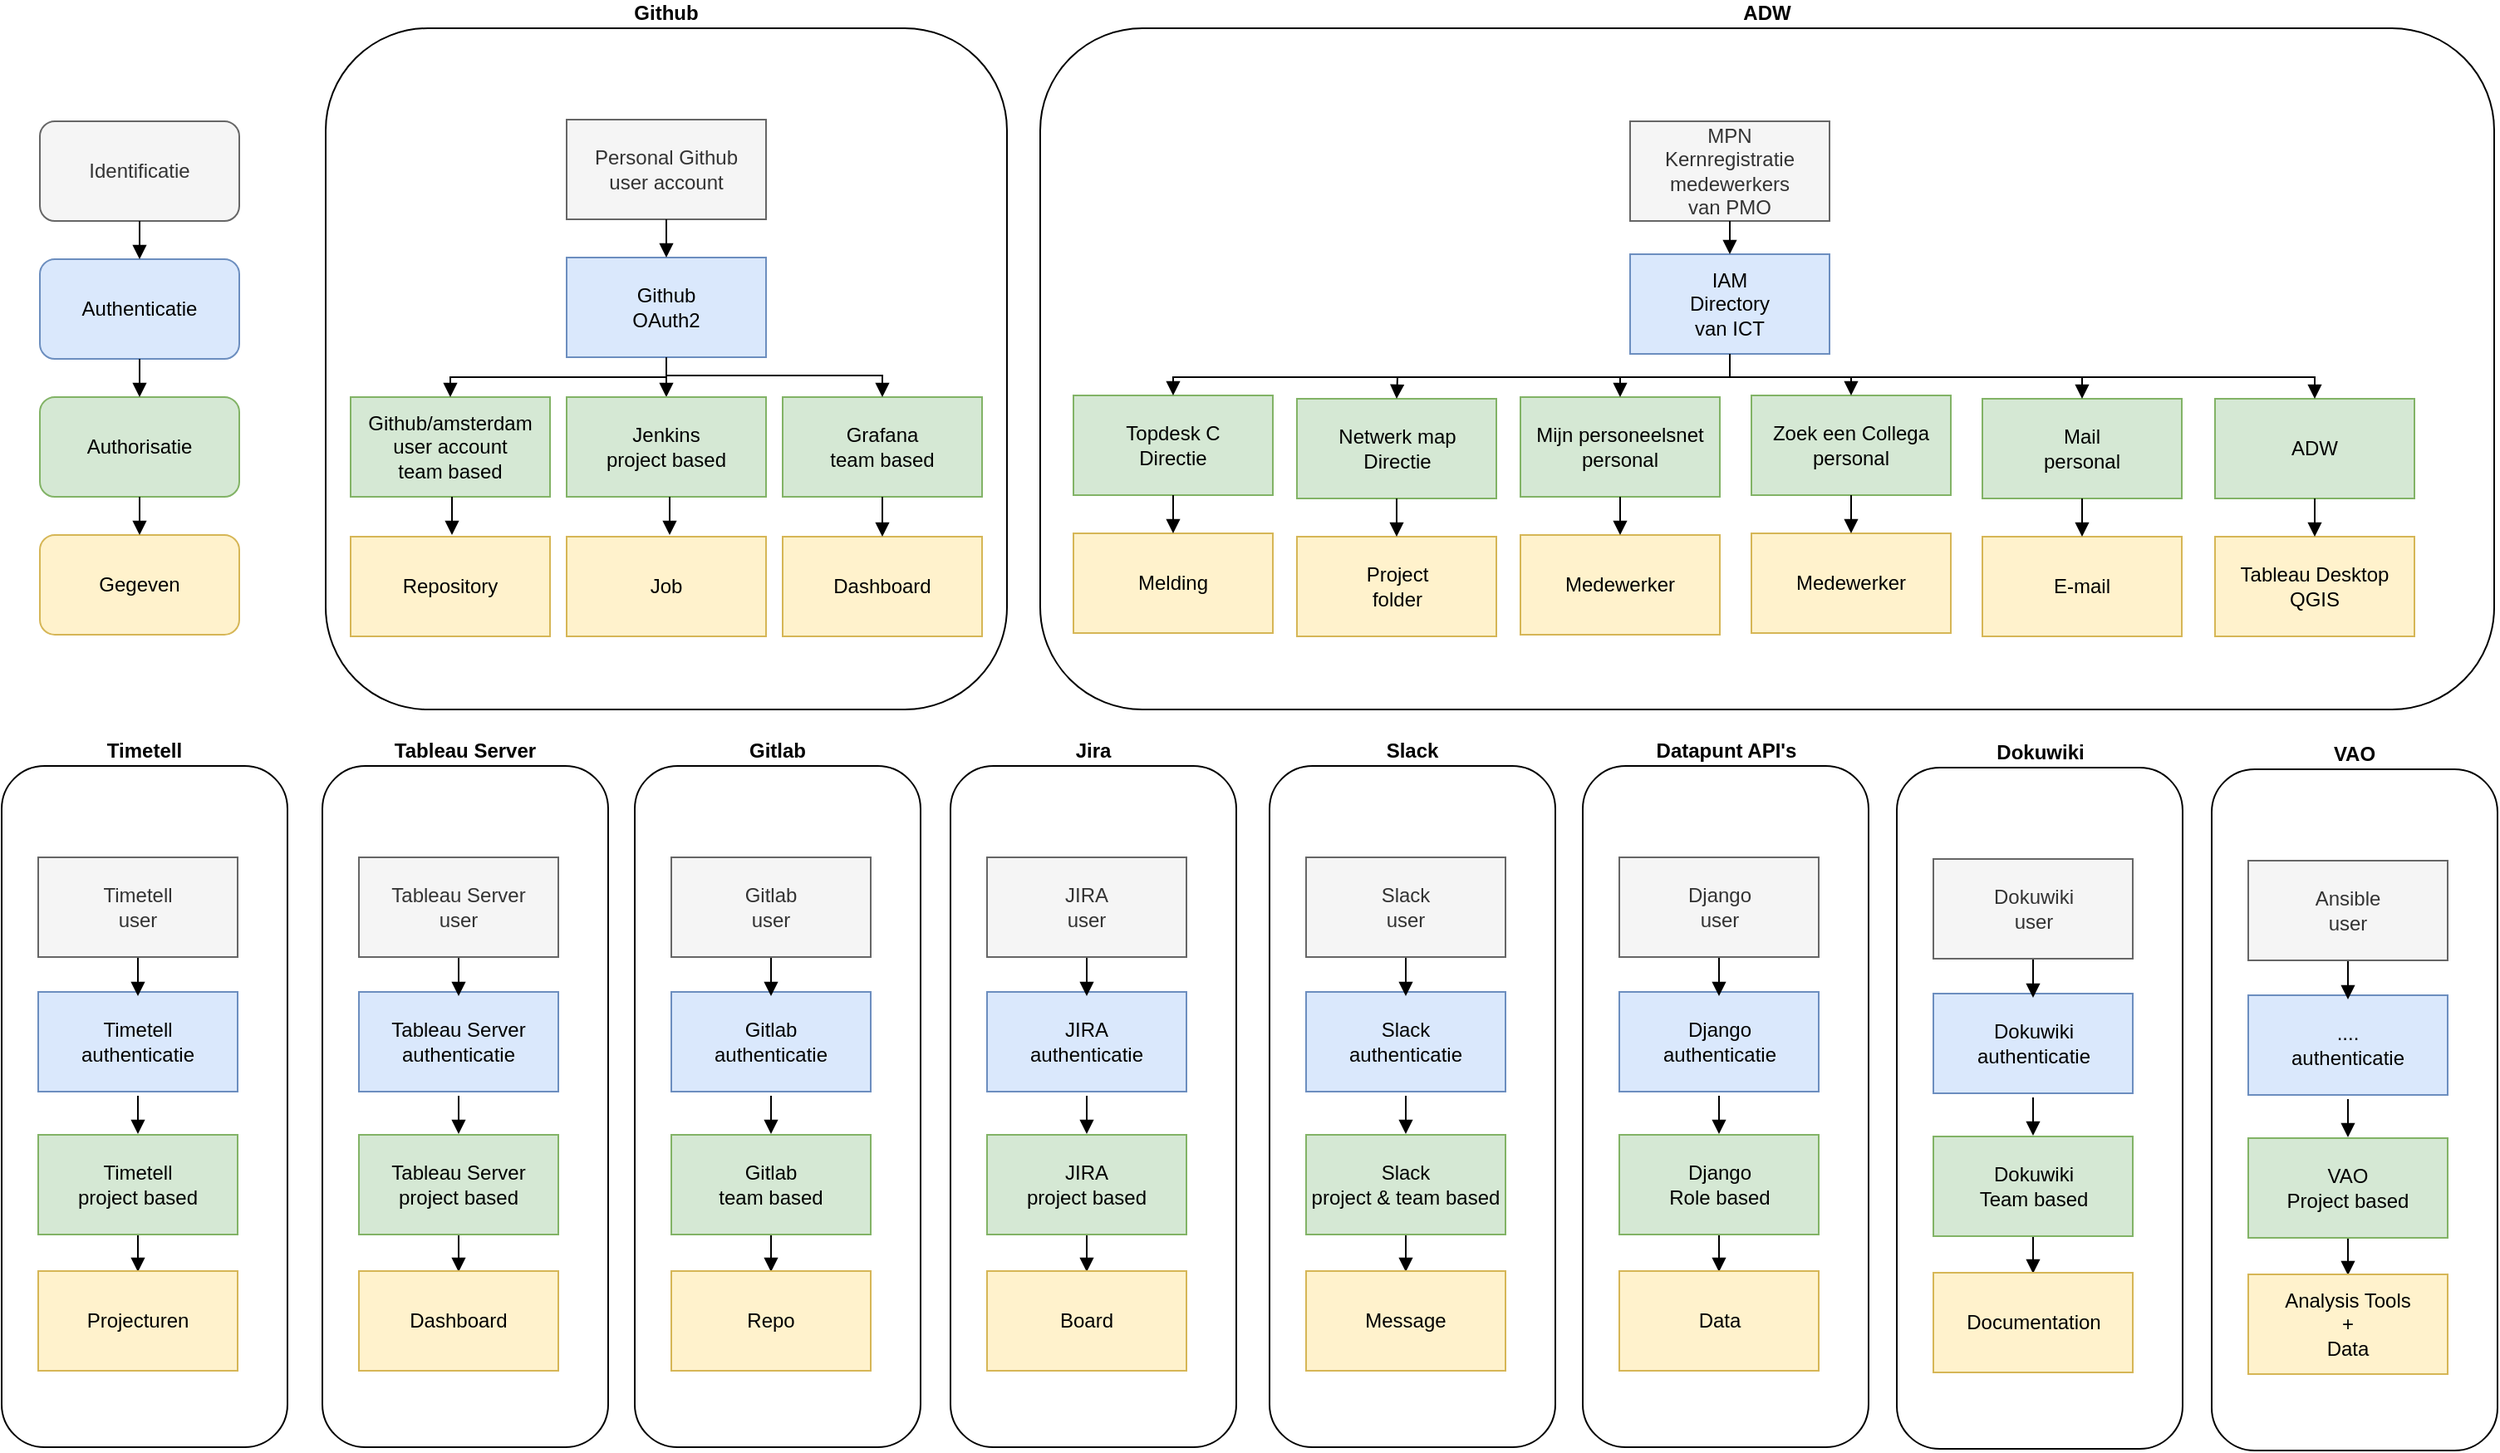<mxfile version="10.6.8" type="github"><diagram id="SUIptRqfMW88p_Gkto1G" name="Page-1"><mxGraphModel dx="1397" dy="961" grid="1" gridSize="10" guides="1" tooltips="1" connect="1" arrows="1" fold="1" page="1" pageScale="1" pageWidth="1654" pageHeight="1169" math="0" shadow="0"><root><mxCell id="0"/><mxCell id="1" parent="0"/><mxCell id="aqSgt9Q-3vP9r2VHe-4q-20" value="ADW" style="rounded=1;whiteSpace=wrap;html=1;labelPosition=center;verticalLabelPosition=top;align=center;verticalAlign=bottom;fontStyle=1" parent="1" vertex="1"><mxGeometry x="635" y="100" width="875" height="410" as="geometry"/></mxCell><mxCell id="aqSgt9Q-3vP9r2VHe-4q-12" value="Github" style="rounded=1;whiteSpace=wrap;html=1;labelPosition=center;verticalLabelPosition=top;align=center;verticalAlign=bottom;fontStyle=1" parent="1" vertex="1"><mxGeometry x="205" y="100" width="410" height="410" as="geometry"/></mxCell><mxCell id="aqSgt9Q-3vP9r2VHe-4q-1" value="Authorisatie" style="rounded=1;whiteSpace=wrap;html=1;fillColor=#d5e8d4;strokeColor=#82b366;" parent="1" vertex="1"><mxGeometry x="33" y="322" width="120" height="60" as="geometry"/></mxCell><mxCell id="aqSgt9Q-3vP9r2VHe-4q-2" value="Identificatie" style="rounded=1;whiteSpace=wrap;html=1;fillColor=#f5f5f5;strokeColor=#666666;fontColor=#333333;" parent="1" vertex="1"><mxGeometry x="33" y="156" width="120" height="60" as="geometry"/></mxCell><mxCell id="aqSgt9Q-3vP9r2VHe-4q-3" value="Gegeven" style="rounded=1;whiteSpace=wrap;html=1;fillColor=#fff2cc;strokeColor=#d6b656;" parent="1" vertex="1"><mxGeometry x="33" y="405" width="120" height="60" as="geometry"/></mxCell><mxCell id="aqSgt9Q-3vP9r2VHe-4q-5" value="Authenticatie" style="rounded=1;whiteSpace=wrap;html=1;fillColor=#dae8fc;strokeColor=#6c8ebf;" parent="1" vertex="1"><mxGeometry x="33" y="239" width="120" height="60" as="geometry"/></mxCell><mxCell id="aqSgt9Q-3vP9r2VHe-4q-6" value="MPN&lt;br&gt;Kernregistratie medewerkers &lt;br&gt;van PMO" style="rounded=0;whiteSpace=wrap;html=1;fillColor=#f5f5f5;strokeColor=#666666;fontColor=#333333;" parent="1" vertex="1"><mxGeometry x="990" y="156" width="120" height="60" as="geometry"/></mxCell><mxCell id="aqSgt9Q-3vP9r2VHe-4q-7" value="IAM&lt;br&gt;Directory&lt;br&gt;van ICT&lt;br&gt;" style="rounded=0;whiteSpace=wrap;html=1;fillColor=#dae8fc;strokeColor=#6c8ebf;" parent="1" vertex="1"><mxGeometry x="990" y="236" width="120" height="60" as="geometry"/></mxCell><mxCell id="aqSgt9Q-3vP9r2VHe-4q-8" value="Zoek een Collega&lt;br&gt;personal&lt;br&gt;" style="rounded=0;whiteSpace=wrap;html=1;fillColor=#d5e8d4;strokeColor=#82b366;" parent="1" vertex="1"><mxGeometry x="1063" y="321" width="120" height="60" as="geometry"/></mxCell><mxCell id="aqSgt9Q-3vP9r2VHe-4q-9" value="Personal Github &lt;br&gt;user account" style="rounded=0;whiteSpace=wrap;html=1;fillColor=#f5f5f5;strokeColor=#666666;fontColor=#333333;" parent="1" vertex="1"><mxGeometry x="350" y="155" width="120" height="60" as="geometry"/></mxCell><mxCell id="aqSgt9Q-3vP9r2VHe-4q-10" value="Github&lt;br&gt;OAuth2" style="rounded=0;whiteSpace=wrap;html=1;fillColor=#dae8fc;strokeColor=#6c8ebf;" parent="1" vertex="1"><mxGeometry x="350" y="238" width="120" height="60" as="geometry"/></mxCell><mxCell id="aqSgt9Q-3vP9r2VHe-4q-11" value="Github/amsterdam user account&lt;br&gt;team based&lt;br&gt;" style="rounded=0;whiteSpace=wrap;html=1;fillColor=#d5e8d4;strokeColor=#82b366;" parent="1" vertex="1"><mxGeometry x="220" y="322" width="120" height="60" as="geometry"/></mxCell><mxCell id="aqSgt9Q-3vP9r2VHe-4q-13" value="Repository&lt;br&gt;" style="rounded=0;whiteSpace=wrap;html=1;fillColor=#fff2cc;strokeColor=#d6b656;" parent="1" vertex="1"><mxGeometry x="220" y="406" width="120" height="60" as="geometry"/></mxCell><mxCell id="aqSgt9Q-3vP9r2VHe-4q-14" value="" style="endArrow=block;html=1;exitX=0.5;exitY=1;exitDx=0;exitDy=0;entryX=0.5;entryY=0;entryDx=0;entryDy=0;endFill=1;" parent="1" source="aqSgt9Q-3vP9r2VHe-4q-2" target="aqSgt9Q-3vP9r2VHe-4q-5" edge="1"><mxGeometry width="50" height="50" relative="1" as="geometry"><mxPoint x="-167" y="550" as="sourcePoint"/><mxPoint x="-117" y="500" as="targetPoint"/></mxGeometry></mxCell><mxCell id="aqSgt9Q-3vP9r2VHe-4q-15" value="" style="endArrow=block;html=1;exitX=0.5;exitY=1;exitDx=0;exitDy=0;endFill=1;" parent="1" source="aqSgt9Q-3vP9r2VHe-4q-5" target="aqSgt9Q-3vP9r2VHe-4q-1" edge="1"><mxGeometry width="50" height="50" relative="1" as="geometry"><mxPoint x="103" y="220" as="sourcePoint"/><mxPoint x="103" y="235" as="targetPoint"/></mxGeometry></mxCell><mxCell id="aqSgt9Q-3vP9r2VHe-4q-16" value="" style="endArrow=block;html=1;exitX=0.5;exitY=1;exitDx=0;exitDy=0;endFill=1;entryX=0.5;entryY=0;entryDx=0;entryDy=0;" parent="1" source="aqSgt9Q-3vP9r2VHe-4q-1" target="aqSgt9Q-3vP9r2VHe-4q-3" edge="1"><mxGeometry width="50" height="50" relative="1" as="geometry"><mxPoint x="103" y="295" as="sourcePoint"/><mxPoint x="103" y="325" as="targetPoint"/></mxGeometry></mxCell><mxCell id="aqSgt9Q-3vP9r2VHe-4q-17" value="" style="endArrow=block;html=1;exitX=0.5;exitY=1;exitDx=0;exitDy=0;entryX=0.5;entryY=0;entryDx=0;entryDy=0;endFill=1;" parent="1" edge="1" target="aqSgt9Q-3vP9r2VHe-4q-10" source="aqSgt9Q-3vP9r2VHe-4q-9"><mxGeometry width="50" height="50" relative="1" as="geometry"><mxPoint x="281" y="216" as="sourcePoint"/><mxPoint x="281" y="239" as="targetPoint"/></mxGeometry></mxCell><mxCell id="aqSgt9Q-3vP9r2VHe-4q-18" value="" style="endArrow=block;html=1;exitX=0.5;exitY=1;exitDx=0;exitDy=0;endFill=1;entryX=0.5;entryY=0;entryDx=0;entryDy=0;" parent="1" edge="1" target="UDNdid_-Uyj1zYUEyoWz-10" source="aqSgt9Q-3vP9r2VHe-4q-10"><mxGeometry width="50" height="50" relative="1" as="geometry"><mxPoint x="281" y="299" as="sourcePoint"/><mxPoint x="281" y="322" as="targetPoint"/></mxGeometry></mxCell><mxCell id="aqSgt9Q-3vP9r2VHe-4q-19" value="" style="endArrow=block;html=1;exitX=0.5;exitY=1;exitDx=0;exitDy=0;endFill=1;entryX=0.5;entryY=0;entryDx=0;entryDy=0;" parent="1" edge="1"><mxGeometry width="50" height="50" relative="1" as="geometry"><mxPoint x="281" y="382" as="sourcePoint"/><mxPoint x="281" y="405" as="targetPoint"/></mxGeometry></mxCell><mxCell id="aqSgt9Q-3vP9r2VHe-4q-28" value="Medewerker&lt;br&gt;" style="rounded=0;whiteSpace=wrap;html=1;fillColor=#fff2cc;strokeColor=#d6b656;" parent="1" vertex="1"><mxGeometry x="1063" y="404" width="120" height="60" as="geometry"/></mxCell><mxCell id="aqSgt9Q-3vP9r2VHe-4q-29" value="Mijn personeelsnet&lt;br&gt;personal&lt;br&gt;" style="rounded=0;whiteSpace=wrap;html=1;fillColor=#d5e8d4;strokeColor=#82b366;" parent="1" vertex="1"><mxGeometry x="924" y="322" width="120" height="60" as="geometry"/></mxCell><mxCell id="aqSgt9Q-3vP9r2VHe-4q-30" value="Medewerker&lt;br&gt;" style="rounded=0;whiteSpace=wrap;html=1;fillColor=#fff2cc;strokeColor=#d6b656;" parent="1" vertex="1"><mxGeometry x="924" y="405" width="120" height="60" as="geometry"/></mxCell><mxCell id="aqSgt9Q-3vP9r2VHe-4q-31" value="Topdesk C&lt;br&gt;Directie&lt;br&gt;" style="rounded=0;whiteSpace=wrap;html=1;fillColor=#d5e8d4;strokeColor=#82b366;" parent="1" vertex="1"><mxGeometry x="655" y="321" width="120" height="60" as="geometry"/></mxCell><mxCell id="aqSgt9Q-3vP9r2VHe-4q-32" value="Melding&lt;br&gt;" style="rounded=0;whiteSpace=wrap;html=1;fillColor=#fff2cc;strokeColor=#d6b656;" parent="1" vertex="1"><mxGeometry x="655" y="404" width="120" height="60" as="geometry"/></mxCell><mxCell id="UDNdid_-Uyj1zYUEyoWz-4" value="" style="group" vertex="1" connectable="0" parent="1"><mxGeometry x="253" y="659" width="138" height="295" as="geometry"/></mxCell><mxCell id="UDNdid_-Uyj1zYUEyoWz-23" value="Timetell" style="rounded=1;whiteSpace=wrap;html=1;labelPosition=center;verticalLabelPosition=top;align=center;verticalAlign=bottom;fontStyle=1" vertex="1" parent="UDNdid_-Uyj1zYUEyoWz-4"><mxGeometry x="-243" y="-115" width="172" height="410" as="geometry"/></mxCell><mxCell id="UDNdid_-Uyj1zYUEyoWz-25" value="Tableau Server" style="rounded=1;whiteSpace=wrap;html=1;labelPosition=center;verticalLabelPosition=top;align=center;verticalAlign=bottom;fontStyle=1" vertex="1" parent="UDNdid_-Uyj1zYUEyoWz-4"><mxGeometry x="-50" y="-115" width="172" height="410" as="geometry"/></mxCell><mxCell id="UDNdid_-Uyj1zYUEyoWz-26" value="Tableau Server&lt;br&gt;user&lt;br&gt;" style="rounded=0;whiteSpace=wrap;html=1;fillColor=#f5f5f5;strokeColor=#666666;fontColor=#333333;" vertex="1" parent="UDNdid_-Uyj1zYUEyoWz-4"><mxGeometry x="-28" y="-60" width="120" height="60" as="geometry"/></mxCell><mxCell id="UDNdid_-Uyj1zYUEyoWz-27" value="Tableau Server&lt;br&gt;authenticatie&lt;br&gt;" style="rounded=0;whiteSpace=wrap;html=1;fillColor=#dae8fc;strokeColor=#6c8ebf;" vertex="1" parent="UDNdid_-Uyj1zYUEyoWz-4"><mxGeometry x="-28" y="21" width="120" height="60" as="geometry"/></mxCell><mxCell id="UDNdid_-Uyj1zYUEyoWz-28" value="" style="group" vertex="1" connectable="0" parent="UDNdid_-Uyj1zYUEyoWz-4"><mxGeometry x="32" y="0.5" height="189" as="geometry"/></mxCell><mxCell id="UDNdid_-Uyj1zYUEyoWz-29" value="" style="endArrow=block;html=1;exitX=0.5;exitY=1;exitDx=0;exitDy=0;entryX=0.5;entryY=0;entryDx=0;entryDy=0;endFill=1;" edge="1" parent="UDNdid_-Uyj1zYUEyoWz-28"><mxGeometry width="50" height="50" relative="1" as="geometry"><mxPoint as="sourcePoint"/><mxPoint y="23" as="targetPoint"/></mxGeometry></mxCell><mxCell id="UDNdid_-Uyj1zYUEyoWz-30" value="" style="endArrow=block;html=1;exitX=0.5;exitY=1;exitDx=0;exitDy=0;endFill=1;" edge="1" parent="UDNdid_-Uyj1zYUEyoWz-28"><mxGeometry width="50" height="50" relative="1" as="geometry"><mxPoint y="83" as="sourcePoint"/><mxPoint y="106" as="targetPoint"/></mxGeometry></mxCell><mxCell id="UDNdid_-Uyj1zYUEyoWz-31" value="" style="endArrow=block;html=1;exitX=0.5;exitY=1;exitDx=0;exitDy=0;endFill=1;entryX=0.5;entryY=0;entryDx=0;entryDy=0;" edge="1" parent="UDNdid_-Uyj1zYUEyoWz-28"><mxGeometry width="50" height="50" relative="1" as="geometry"><mxPoint y="166" as="sourcePoint"/><mxPoint y="189" as="targetPoint"/></mxGeometry></mxCell><mxCell id="UDNdid_-Uyj1zYUEyoWz-32" value="Tableau Server&lt;br&gt;project based&lt;br&gt;" style="rounded=0;whiteSpace=wrap;html=1;fillColor=#d5e8d4;strokeColor=#82b366;" vertex="1" parent="UDNdid_-Uyj1zYUEyoWz-4"><mxGeometry x="-28" y="107" width="120" height="60" as="geometry"/></mxCell><mxCell id="UDNdid_-Uyj1zYUEyoWz-33" value="Dashboard" style="rounded=0;whiteSpace=wrap;html=1;fillColor=#fff2cc;strokeColor=#d6b656;" vertex="1" parent="UDNdid_-Uyj1zYUEyoWz-4"><mxGeometry x="-28" y="189" width="120" height="60" as="geometry"/></mxCell><mxCell id="UDNdid_-Uyj1zYUEyoWz-5" value="" style="endArrow=block;html=1;exitX=0.5;exitY=1;exitDx=0;exitDy=0;endFill=1;entryX=0.5;entryY=0;entryDx=0;entryDy=0;" edge="1" parent="1" source="aqSgt9Q-3vP9r2VHe-4q-8" target="aqSgt9Q-3vP9r2VHe-4q-28"><mxGeometry width="50" height="50" relative="1" as="geometry"><mxPoint x="678" y="392" as="sourcePoint"/><mxPoint x="678" y="415" as="targetPoint"/></mxGeometry></mxCell><mxCell id="UDNdid_-Uyj1zYUEyoWz-6" value="" style="endArrow=block;html=1;exitX=0.5;exitY=1;exitDx=0;exitDy=0;endFill=1;" edge="1" parent="1" source="aqSgt9Q-3vP9r2VHe-4q-31" target="aqSgt9Q-3vP9r2VHe-4q-32"><mxGeometry width="50" height="50" relative="1" as="geometry"><mxPoint x="857" y="392" as="sourcePoint"/><mxPoint x="857" y="415" as="targetPoint"/></mxGeometry></mxCell><mxCell id="UDNdid_-Uyj1zYUEyoWz-7" value="" style="endArrow=block;html=1;exitX=0.5;exitY=1;exitDx=0;exitDy=0;endFill=1;entryX=0.5;entryY=0;entryDx=0;entryDy=0;rounded=0;" edge="1" parent="1" source="aqSgt9Q-3vP9r2VHe-4q-7" target="aqSgt9Q-3vP9r2VHe-4q-31"><mxGeometry width="50" height="50" relative="1" as="geometry"><mxPoint x="1132" y="392" as="sourcePoint"/><mxPoint x="1132" y="415" as="targetPoint"/><Array as="points"><mxPoint x="1050" y="310"/><mxPoint x="715" y="310"/></Array></mxGeometry></mxCell><mxCell id="UDNdid_-Uyj1zYUEyoWz-9" value="" style="endArrow=block;html=1;exitX=0.5;exitY=1;exitDx=0;exitDy=0;endFill=1;entryX=0.5;entryY=0;entryDx=0;entryDy=0;rounded=0;" edge="1" parent="1" source="aqSgt9Q-3vP9r2VHe-4q-7" target="aqSgt9Q-3vP9r2VHe-4q-8"><mxGeometry width="50" height="50" relative="1" as="geometry"><mxPoint x="994" y="306" as="sourcePoint"/><mxPoint x="1132" y="332" as="targetPoint"/><Array as="points"><mxPoint x="1050" y="310"/><mxPoint x="1123" y="310"/></Array></mxGeometry></mxCell><mxCell id="UDNdid_-Uyj1zYUEyoWz-10" value="Jenkins&lt;br&gt;project based&lt;br&gt;" style="rounded=0;whiteSpace=wrap;html=1;fillColor=#d5e8d4;strokeColor=#82b366;" vertex="1" parent="1"><mxGeometry x="350" y="322" width="120" height="60" as="geometry"/></mxCell><mxCell id="UDNdid_-Uyj1zYUEyoWz-11" value="Job" style="rounded=0;whiteSpace=wrap;html=1;fillColor=#fff2cc;strokeColor=#d6b656;" vertex="1" parent="1"><mxGeometry x="350" y="406" width="120" height="60" as="geometry"/></mxCell><mxCell id="UDNdid_-Uyj1zYUEyoWz-12" value="" style="endArrow=block;html=1;endFill=1;rounded=0;exitX=0.5;exitY=1;exitDx=0;exitDy=0;entryX=0.5;entryY=0;entryDx=0;entryDy=0;" edge="1" parent="1" source="aqSgt9Q-3vP9r2VHe-4q-10" target="aqSgt9Q-3vP9r2VHe-4q-11"><mxGeometry width="50" height="50" relative="1" as="geometry"><mxPoint x="285" y="299" as="sourcePoint"/><mxPoint x="412" y="322" as="targetPoint"/><Array as="points"><mxPoint x="410" y="310"/><mxPoint x="280" y="310"/></Array></mxGeometry></mxCell><mxCell id="UDNdid_-Uyj1zYUEyoWz-13" value="" style="endArrow=block;html=1;exitX=0.5;exitY=1;exitDx=0;exitDy=0;endFill=1;entryX=0.5;entryY=0;entryDx=0;entryDy=0;" edge="1" parent="1"><mxGeometry width="50" height="50" relative="1" as="geometry"><mxPoint x="412" y="382" as="sourcePoint"/><mxPoint x="412" y="405" as="targetPoint"/></mxGeometry></mxCell><mxCell id="UDNdid_-Uyj1zYUEyoWz-15" value="Timetell &lt;br&gt;user&lt;br&gt;" style="rounded=0;whiteSpace=wrap;html=1;fillColor=#f5f5f5;strokeColor=#666666;fontColor=#333333;" vertex="1" parent="1"><mxGeometry x="32" y="599" width="120" height="60" as="geometry"/></mxCell><mxCell id="UDNdid_-Uyj1zYUEyoWz-16" value="Timetell&lt;br&gt;authenticatie&lt;br&gt;" style="rounded=0;whiteSpace=wrap;html=1;fillColor=#dae8fc;strokeColor=#6c8ebf;" vertex="1" parent="1"><mxGeometry x="32" y="680" width="120" height="60" as="geometry"/></mxCell><mxCell id="UDNdid_-Uyj1zYUEyoWz-17" value="" style="group" vertex="1" connectable="0" parent="1"><mxGeometry x="92" y="659.5" height="189" as="geometry"/></mxCell><mxCell id="UDNdid_-Uyj1zYUEyoWz-18" value="" style="endArrow=block;html=1;exitX=0.5;exitY=1;exitDx=0;exitDy=0;entryX=0.5;entryY=0;entryDx=0;entryDy=0;endFill=1;" edge="1" parent="UDNdid_-Uyj1zYUEyoWz-17"><mxGeometry width="50" height="50" relative="1" as="geometry"><mxPoint as="sourcePoint"/><mxPoint y="23" as="targetPoint"/></mxGeometry></mxCell><mxCell id="UDNdid_-Uyj1zYUEyoWz-19" value="" style="endArrow=block;html=1;exitX=0.5;exitY=1;exitDx=0;exitDy=0;endFill=1;" edge="1" parent="UDNdid_-Uyj1zYUEyoWz-17"><mxGeometry width="50" height="50" relative="1" as="geometry"><mxPoint y="83" as="sourcePoint"/><mxPoint y="106" as="targetPoint"/></mxGeometry></mxCell><mxCell id="UDNdid_-Uyj1zYUEyoWz-20" value="" style="endArrow=block;html=1;exitX=0.5;exitY=1;exitDx=0;exitDy=0;endFill=1;entryX=0.5;entryY=0;entryDx=0;entryDy=0;" edge="1" parent="UDNdid_-Uyj1zYUEyoWz-17"><mxGeometry width="50" height="50" relative="1" as="geometry"><mxPoint y="166" as="sourcePoint"/><mxPoint y="189" as="targetPoint"/></mxGeometry></mxCell><mxCell id="UDNdid_-Uyj1zYUEyoWz-21" value="Timetell&lt;br&gt;project based&lt;br&gt;" style="rounded=0;whiteSpace=wrap;html=1;fillColor=#d5e8d4;strokeColor=#82b366;" vertex="1" parent="1"><mxGeometry x="32" y="766" width="120" height="60" as="geometry"/></mxCell><mxCell id="UDNdid_-Uyj1zYUEyoWz-22" value="Projecturen" style="rounded=0;whiteSpace=wrap;html=1;fillColor=#fff2cc;strokeColor=#d6b656;" vertex="1" parent="1"><mxGeometry x="32" y="848" width="120" height="60" as="geometry"/></mxCell><mxCell id="UDNdid_-Uyj1zYUEyoWz-36" value="Gitlab" style="rounded=1;whiteSpace=wrap;html=1;labelPosition=center;verticalLabelPosition=top;align=center;verticalAlign=bottom;fontStyle=1" vertex="1" parent="1"><mxGeometry x="391" y="544" width="172" height="410" as="geometry"/></mxCell><mxCell id="UDNdid_-Uyj1zYUEyoWz-37" value="Gitlab&lt;br&gt;user&lt;br&gt;" style="rounded=0;whiteSpace=wrap;html=1;fillColor=#f5f5f5;strokeColor=#666666;fontColor=#333333;" vertex="1" parent="1"><mxGeometry x="413" y="599" width="120" height="60" as="geometry"/></mxCell><mxCell id="UDNdid_-Uyj1zYUEyoWz-38" value="Gitlab&lt;br&gt;authenticatie&lt;br&gt;" style="rounded=0;whiteSpace=wrap;html=1;fillColor=#dae8fc;strokeColor=#6c8ebf;" vertex="1" parent="1"><mxGeometry x="413" y="680" width="120" height="60" as="geometry"/></mxCell><mxCell id="UDNdid_-Uyj1zYUEyoWz-39" value="" style="group" vertex="1" connectable="0" parent="1"><mxGeometry x="473" y="659.5" height="189" as="geometry"/></mxCell><mxCell id="UDNdid_-Uyj1zYUEyoWz-40" value="" style="endArrow=block;html=1;exitX=0.5;exitY=1;exitDx=0;exitDy=0;entryX=0.5;entryY=0;entryDx=0;entryDy=0;endFill=1;" edge="1" parent="UDNdid_-Uyj1zYUEyoWz-39"><mxGeometry width="50" height="50" relative="1" as="geometry"><mxPoint as="sourcePoint"/><mxPoint y="23" as="targetPoint"/></mxGeometry></mxCell><mxCell id="UDNdid_-Uyj1zYUEyoWz-41" value="" style="endArrow=block;html=1;exitX=0.5;exitY=1;exitDx=0;exitDy=0;endFill=1;" edge="1" parent="UDNdid_-Uyj1zYUEyoWz-39"><mxGeometry width="50" height="50" relative="1" as="geometry"><mxPoint y="83" as="sourcePoint"/><mxPoint y="106" as="targetPoint"/></mxGeometry></mxCell><mxCell id="UDNdid_-Uyj1zYUEyoWz-42" value="" style="endArrow=block;html=1;exitX=0.5;exitY=1;exitDx=0;exitDy=0;endFill=1;entryX=0.5;entryY=0;entryDx=0;entryDy=0;" edge="1" parent="UDNdid_-Uyj1zYUEyoWz-39"><mxGeometry width="50" height="50" relative="1" as="geometry"><mxPoint y="166" as="sourcePoint"/><mxPoint y="189" as="targetPoint"/></mxGeometry></mxCell><mxCell id="UDNdid_-Uyj1zYUEyoWz-43" value="Gitlab&lt;br&gt;team based&lt;br&gt;" style="rounded=0;whiteSpace=wrap;html=1;fillColor=#d5e8d4;strokeColor=#82b366;" vertex="1" parent="1"><mxGeometry x="413" y="766" width="120" height="60" as="geometry"/></mxCell><mxCell id="UDNdid_-Uyj1zYUEyoWz-44" value="Repo" style="rounded=0;whiteSpace=wrap;html=1;fillColor=#fff2cc;strokeColor=#d6b656;" vertex="1" parent="1"><mxGeometry x="413" y="848" width="120" height="60" as="geometry"/></mxCell><mxCell id="UDNdid_-Uyj1zYUEyoWz-45" value="Jira" style="rounded=1;whiteSpace=wrap;html=1;labelPosition=center;verticalLabelPosition=top;align=center;verticalAlign=bottom;fontStyle=1" vertex="1" parent="1"><mxGeometry x="581" y="544" width="172" height="410" as="geometry"/></mxCell><mxCell id="UDNdid_-Uyj1zYUEyoWz-46" value="JIRA&lt;br&gt;user&lt;br&gt;" style="rounded=0;whiteSpace=wrap;html=1;fillColor=#f5f5f5;strokeColor=#666666;fontColor=#333333;" vertex="1" parent="1"><mxGeometry x="603" y="599" width="120" height="60" as="geometry"/></mxCell><mxCell id="UDNdid_-Uyj1zYUEyoWz-47" value="JIRA&lt;br&gt;authenticatie&lt;br&gt;" style="rounded=0;whiteSpace=wrap;html=1;fillColor=#dae8fc;strokeColor=#6c8ebf;" vertex="1" parent="1"><mxGeometry x="603" y="680" width="120" height="60" as="geometry"/></mxCell><mxCell id="UDNdid_-Uyj1zYUEyoWz-48" value="" style="group" vertex="1" connectable="0" parent="1"><mxGeometry x="663" y="659.5" height="189" as="geometry"/></mxCell><mxCell id="UDNdid_-Uyj1zYUEyoWz-49" value="" style="endArrow=block;html=1;exitX=0.5;exitY=1;exitDx=0;exitDy=0;entryX=0.5;entryY=0;entryDx=0;entryDy=0;endFill=1;" edge="1" parent="UDNdid_-Uyj1zYUEyoWz-48"><mxGeometry width="50" height="50" relative="1" as="geometry"><mxPoint as="sourcePoint"/><mxPoint y="23" as="targetPoint"/></mxGeometry></mxCell><mxCell id="UDNdid_-Uyj1zYUEyoWz-50" value="" style="endArrow=block;html=1;exitX=0.5;exitY=1;exitDx=0;exitDy=0;endFill=1;" edge="1" parent="UDNdid_-Uyj1zYUEyoWz-48"><mxGeometry width="50" height="50" relative="1" as="geometry"><mxPoint y="83" as="sourcePoint"/><mxPoint y="106" as="targetPoint"/></mxGeometry></mxCell><mxCell id="UDNdid_-Uyj1zYUEyoWz-51" value="" style="endArrow=block;html=1;exitX=0.5;exitY=1;exitDx=0;exitDy=0;endFill=1;entryX=0.5;entryY=0;entryDx=0;entryDy=0;" edge="1" parent="UDNdid_-Uyj1zYUEyoWz-48"><mxGeometry width="50" height="50" relative="1" as="geometry"><mxPoint y="166" as="sourcePoint"/><mxPoint y="189" as="targetPoint"/></mxGeometry></mxCell><mxCell id="UDNdid_-Uyj1zYUEyoWz-52" value="JIRA&lt;br&gt;project based&lt;br&gt;" style="rounded=0;whiteSpace=wrap;html=1;fillColor=#d5e8d4;strokeColor=#82b366;" vertex="1" parent="1"><mxGeometry x="603" y="766" width="120" height="60" as="geometry"/></mxCell><mxCell id="UDNdid_-Uyj1zYUEyoWz-53" value="Board" style="rounded=0;whiteSpace=wrap;html=1;fillColor=#fff2cc;strokeColor=#d6b656;" vertex="1" parent="1"><mxGeometry x="603" y="848" width="120" height="60" as="geometry"/></mxCell><mxCell id="UDNdid_-Uyj1zYUEyoWz-54" value="Slack" style="rounded=1;whiteSpace=wrap;html=1;labelPosition=center;verticalLabelPosition=top;align=center;verticalAlign=bottom;fontStyle=1" vertex="1" parent="1"><mxGeometry x="773" y="544" width="172" height="410" as="geometry"/></mxCell><mxCell id="UDNdid_-Uyj1zYUEyoWz-55" value="Slack&lt;br&gt;user&lt;br&gt;" style="rounded=0;whiteSpace=wrap;html=1;fillColor=#f5f5f5;strokeColor=#666666;fontColor=#333333;" vertex="1" parent="1"><mxGeometry x="795" y="599" width="120" height="60" as="geometry"/></mxCell><mxCell id="UDNdid_-Uyj1zYUEyoWz-56" value="Slack&lt;br&gt;authenticatie&lt;br&gt;" style="rounded=0;whiteSpace=wrap;html=1;fillColor=#dae8fc;strokeColor=#6c8ebf;" vertex="1" parent="1"><mxGeometry x="795" y="680" width="120" height="60" as="geometry"/></mxCell><mxCell id="UDNdid_-Uyj1zYUEyoWz-57" value="" style="group" vertex="1" connectable="0" parent="1"><mxGeometry x="855" y="659.5" height="189" as="geometry"/></mxCell><mxCell id="UDNdid_-Uyj1zYUEyoWz-58" value="" style="endArrow=block;html=1;exitX=0.5;exitY=1;exitDx=0;exitDy=0;entryX=0.5;entryY=0;entryDx=0;entryDy=0;endFill=1;" edge="1" parent="UDNdid_-Uyj1zYUEyoWz-57"><mxGeometry width="50" height="50" relative="1" as="geometry"><mxPoint as="sourcePoint"/><mxPoint y="23" as="targetPoint"/></mxGeometry></mxCell><mxCell id="UDNdid_-Uyj1zYUEyoWz-59" value="" style="endArrow=block;html=1;exitX=0.5;exitY=1;exitDx=0;exitDy=0;endFill=1;" edge="1" parent="UDNdid_-Uyj1zYUEyoWz-57"><mxGeometry width="50" height="50" relative="1" as="geometry"><mxPoint y="83" as="sourcePoint"/><mxPoint y="106" as="targetPoint"/></mxGeometry></mxCell><mxCell id="UDNdid_-Uyj1zYUEyoWz-60" value="" style="endArrow=block;html=1;exitX=0.5;exitY=1;exitDx=0;exitDy=0;endFill=1;entryX=0.5;entryY=0;entryDx=0;entryDy=0;" edge="1" parent="UDNdid_-Uyj1zYUEyoWz-57"><mxGeometry width="50" height="50" relative="1" as="geometry"><mxPoint y="166" as="sourcePoint"/><mxPoint y="189" as="targetPoint"/></mxGeometry></mxCell><mxCell id="UDNdid_-Uyj1zYUEyoWz-61" value="Slack&lt;br&gt;project &amp;amp; team based&lt;br&gt;" style="rounded=0;whiteSpace=wrap;html=1;fillColor=#d5e8d4;strokeColor=#82b366;" vertex="1" parent="1"><mxGeometry x="795" y="766" width="120" height="60" as="geometry"/></mxCell><mxCell id="UDNdid_-Uyj1zYUEyoWz-62" value="Message" style="rounded=0;whiteSpace=wrap;html=1;fillColor=#fff2cc;strokeColor=#d6b656;" vertex="1" parent="1"><mxGeometry x="795" y="848" width="120" height="60" as="geometry"/></mxCell><mxCell id="UDNdid_-Uyj1zYUEyoWz-63" value="Mail&lt;br&gt;personal&lt;br&gt;" style="rounded=0;whiteSpace=wrap;html=1;fillColor=#d5e8d4;strokeColor=#82b366;" vertex="1" parent="1"><mxGeometry x="1202" y="323" width="120" height="60" as="geometry"/></mxCell><mxCell id="UDNdid_-Uyj1zYUEyoWz-64" value="E-mail&lt;br&gt;" style="rounded=0;whiteSpace=wrap;html=1;fillColor=#fff2cc;strokeColor=#d6b656;" vertex="1" parent="1"><mxGeometry x="1202" y="406" width="120" height="60" as="geometry"/></mxCell><mxCell id="UDNdid_-Uyj1zYUEyoWz-65" value="" style="endArrow=block;html=1;exitX=0.5;exitY=1;exitDx=0;exitDy=0;endFill=1;entryX=0.5;entryY=0;entryDx=0;entryDy=0;rounded=0;" edge="1" parent="1" source="aqSgt9Q-3vP9r2VHe-4q-7" target="UDNdid_-Uyj1zYUEyoWz-63"><mxGeometry width="50" height="50" relative="1" as="geometry"><mxPoint x="993.941" y="306.059" as="sourcePoint"/><mxPoint x="1131.588" y="331.941" as="targetPoint"/><Array as="points"><mxPoint x="1050" y="310"/><mxPoint x="1262" y="310"/></Array></mxGeometry></mxCell><mxCell id="UDNdid_-Uyj1zYUEyoWz-66" value="" style="endArrow=block;html=1;exitX=0.5;exitY=1;exitDx=0;exitDy=0;endFill=1;entryX=0.5;entryY=0;entryDx=0;entryDy=0;" edge="1" parent="1" source="UDNdid_-Uyj1zYUEyoWz-63" target="UDNdid_-Uyj1zYUEyoWz-64"><mxGeometry width="50" height="50" relative="1" as="geometry"><mxPoint x="1132" y="392" as="sourcePoint"/><mxPoint x="1132" y="415" as="targetPoint"/></mxGeometry></mxCell><mxCell id="UDNdid_-Uyj1zYUEyoWz-67" value="" style="endArrow=block;html=1;exitX=0.5;exitY=1;exitDx=0;exitDy=0;endFill=1;entryX=0.5;entryY=0;entryDx=0;entryDy=0;" edge="1" parent="1" source="aqSgt9Q-3vP9r2VHe-4q-29" target="aqSgt9Q-3vP9r2VHe-4q-30"><mxGeometry width="50" height="50" relative="1" as="geometry"><mxPoint x="1272" y="393" as="sourcePoint"/><mxPoint x="1272" y="416" as="targetPoint"/></mxGeometry></mxCell><mxCell id="UDNdid_-Uyj1zYUEyoWz-69" value="" style="endArrow=block;html=1;endFill=1;entryX=0.5;entryY=0;entryDx=0;entryDy=0;exitX=0.5;exitY=1;exitDx=0;exitDy=0;" edge="1" parent="1" source="aqSgt9Q-3vP9r2VHe-4q-6" target="aqSgt9Q-3vP9r2VHe-4q-7"><mxGeometry width="50" height="50" relative="1" as="geometry"><mxPoint x="1058" y="310" as="sourcePoint"/><mxPoint x="1060" y="332" as="targetPoint"/></mxGeometry></mxCell><mxCell id="UDNdid_-Uyj1zYUEyoWz-71" value="" style="endArrow=block;html=1;endFill=1;" edge="1" parent="1"><mxGeometry width="50" height="50" relative="1" as="geometry"><mxPoint x="984" y="310" as="sourcePoint"/><mxPoint x="984" y="322" as="targetPoint"/></mxGeometry></mxCell><mxCell id="UDNdid_-Uyj1zYUEyoWz-72" value="Netwerk map&lt;br&gt;Directie&lt;br&gt;" style="rounded=0;whiteSpace=wrap;html=1;fillColor=#d5e8d4;strokeColor=#82b366;" vertex="1" parent="1"><mxGeometry x="789.5" y="323" width="120" height="60" as="geometry"/></mxCell><mxCell id="UDNdid_-Uyj1zYUEyoWz-73" value="Project&lt;br&gt;folder&lt;br&gt;" style="rounded=0;whiteSpace=wrap;html=1;fillColor=#fff2cc;strokeColor=#d6b656;" vertex="1" parent="1"><mxGeometry x="789.5" y="406" width="120" height="60" as="geometry"/></mxCell><mxCell id="UDNdid_-Uyj1zYUEyoWz-74" value="" style="endArrow=block;html=1;exitX=0.5;exitY=1;exitDx=0;exitDy=0;endFill=1;entryX=0.5;entryY=0;entryDx=0;entryDy=0;" edge="1" parent="1" source="UDNdid_-Uyj1zYUEyoWz-72" target="UDNdid_-Uyj1zYUEyoWz-73"><mxGeometry width="50" height="50" relative="1" as="geometry"><mxPoint x="994" y="392" as="sourcePoint"/><mxPoint x="994" y="415" as="targetPoint"/></mxGeometry></mxCell><mxCell id="UDNdid_-Uyj1zYUEyoWz-75" value="" style="endArrow=block;html=1;exitX=0.5;exitY=1;exitDx=0;exitDy=0;endFill=1;entryX=0.5;entryY=0;entryDx=0;entryDy=0;rounded=0;" edge="1" parent="1" source="aqSgt9Q-3vP9r2VHe-4q-7" target="UDNdid_-Uyj1zYUEyoWz-72"><mxGeometry width="50" height="50" relative="1" as="geometry"><mxPoint x="860" y="393" as="sourcePoint"/><mxPoint x="860" y="416" as="targetPoint"/><Array as="points"><mxPoint x="1050" y="310"/><mxPoint x="850" y="310"/></Array></mxGeometry></mxCell><mxCell id="UDNdid_-Uyj1zYUEyoWz-76" value="Datapunt API's" style="rounded=1;whiteSpace=wrap;html=1;labelPosition=center;verticalLabelPosition=top;align=center;verticalAlign=bottom;fontStyle=1" vertex="1" parent="1"><mxGeometry x="961.5" y="544" width="172" height="410" as="geometry"/></mxCell><mxCell id="UDNdid_-Uyj1zYUEyoWz-77" value="Django&lt;br&gt;user&lt;br&gt;" style="rounded=0;whiteSpace=wrap;html=1;fillColor=#f5f5f5;strokeColor=#666666;fontColor=#333333;" vertex="1" parent="1"><mxGeometry x="983.5" y="599" width="120" height="60" as="geometry"/></mxCell><mxCell id="UDNdid_-Uyj1zYUEyoWz-78" value="Django&lt;br&gt;authenticatie&lt;br&gt;" style="rounded=0;whiteSpace=wrap;html=1;fillColor=#dae8fc;strokeColor=#6c8ebf;" vertex="1" parent="1"><mxGeometry x="983.5" y="680" width="120" height="60" as="geometry"/></mxCell><mxCell id="UDNdid_-Uyj1zYUEyoWz-79" value="" style="group" vertex="1" connectable="0" parent="1"><mxGeometry x="1043.5" y="659.5" height="189" as="geometry"/></mxCell><mxCell id="UDNdid_-Uyj1zYUEyoWz-80" value="" style="endArrow=block;html=1;exitX=0.5;exitY=1;exitDx=0;exitDy=0;entryX=0.5;entryY=0;entryDx=0;entryDy=0;endFill=1;" edge="1" parent="UDNdid_-Uyj1zYUEyoWz-79"><mxGeometry width="50" height="50" relative="1" as="geometry"><mxPoint as="sourcePoint"/><mxPoint y="23" as="targetPoint"/></mxGeometry></mxCell><mxCell id="UDNdid_-Uyj1zYUEyoWz-81" value="" style="endArrow=block;html=1;exitX=0.5;exitY=1;exitDx=0;exitDy=0;endFill=1;" edge="1" parent="UDNdid_-Uyj1zYUEyoWz-79"><mxGeometry width="50" height="50" relative="1" as="geometry"><mxPoint y="83" as="sourcePoint"/><mxPoint y="106" as="targetPoint"/></mxGeometry></mxCell><mxCell id="UDNdid_-Uyj1zYUEyoWz-82" value="" style="endArrow=block;html=1;exitX=0.5;exitY=1;exitDx=0;exitDy=0;endFill=1;entryX=0.5;entryY=0;entryDx=0;entryDy=0;" edge="1" parent="UDNdid_-Uyj1zYUEyoWz-79"><mxGeometry width="50" height="50" relative="1" as="geometry"><mxPoint y="166" as="sourcePoint"/><mxPoint y="189" as="targetPoint"/></mxGeometry></mxCell><mxCell id="UDNdid_-Uyj1zYUEyoWz-83" value="Django&lt;br&gt;Role based&lt;br&gt;" style="rounded=0;whiteSpace=wrap;html=1;fillColor=#d5e8d4;strokeColor=#82b366;" vertex="1" parent="1"><mxGeometry x="983.5" y="766" width="120" height="60" as="geometry"/></mxCell><mxCell id="UDNdid_-Uyj1zYUEyoWz-84" value="Data" style="rounded=0;whiteSpace=wrap;html=1;fillColor=#fff2cc;strokeColor=#d6b656;" vertex="1" parent="1"><mxGeometry x="983.5" y="848" width="120" height="60" as="geometry"/></mxCell><mxCell id="UDNdid_-Uyj1zYUEyoWz-90" value="Grafana&lt;br&gt;team based&lt;br&gt;" style="rounded=0;whiteSpace=wrap;html=1;fillColor=#d5e8d4;strokeColor=#82b366;" vertex="1" parent="1"><mxGeometry x="480" y="322" width="120" height="60" as="geometry"/></mxCell><mxCell id="UDNdid_-Uyj1zYUEyoWz-91" value="Dashboard" style="rounded=0;whiteSpace=wrap;html=1;fillColor=#fff2cc;strokeColor=#d6b656;" vertex="1" parent="1"><mxGeometry x="480" y="406" width="120" height="60" as="geometry"/></mxCell><mxCell id="UDNdid_-Uyj1zYUEyoWz-92" value="" style="endArrow=block;html=1;endFill=1;rounded=0;entryX=0.5;entryY=0;entryDx=0;entryDy=0;exitX=0.5;exitY=1;exitDx=0;exitDy=0;" edge="1" parent="1" source="aqSgt9Q-3vP9r2VHe-4q-10" target="UDNdid_-Uyj1zYUEyoWz-90"><mxGeometry width="50" height="50" relative="1" as="geometry"><mxPoint x="405" y="300" as="sourcePoint"/><mxPoint x="422.0" y="332.0" as="targetPoint"/><Array as="points"><mxPoint x="410" y="309"/><mxPoint x="540" y="309"/></Array></mxGeometry></mxCell><mxCell id="UDNdid_-Uyj1zYUEyoWz-93" value="" style="endArrow=block;html=1;exitX=0.5;exitY=1;exitDx=0;exitDy=0;endFill=1;entryX=0.5;entryY=0;entryDx=0;entryDy=0;" edge="1" parent="1" source="UDNdid_-Uyj1zYUEyoWz-90" target="UDNdid_-Uyj1zYUEyoWz-91"><mxGeometry width="50" height="50" relative="1" as="geometry"><mxPoint x="422.0" y="392" as="sourcePoint"/><mxPoint x="422.0" y="415" as="targetPoint"/></mxGeometry></mxCell><mxCell id="UDNdid_-Uyj1zYUEyoWz-94" value="Dokuwiki" style="rounded=1;whiteSpace=wrap;html=1;labelPosition=center;verticalLabelPosition=top;align=center;verticalAlign=bottom;fontStyle=1" vertex="1" parent="1"><mxGeometry x="1150.5" y="545" width="172" height="410" as="geometry"/></mxCell><mxCell id="UDNdid_-Uyj1zYUEyoWz-95" value="Dokuwiki&lt;br&gt;user&lt;br&gt;" style="rounded=0;whiteSpace=wrap;html=1;fillColor=#f5f5f5;strokeColor=#666666;fontColor=#333333;" vertex="1" parent="1"><mxGeometry x="1172.5" y="600" width="120" height="60" as="geometry"/></mxCell><mxCell id="UDNdid_-Uyj1zYUEyoWz-96" value="Dokuwiki authenticatie&lt;br&gt;" style="rounded=0;whiteSpace=wrap;html=1;fillColor=#dae8fc;strokeColor=#6c8ebf;" vertex="1" parent="1"><mxGeometry x="1172.5" y="681" width="120" height="60" as="geometry"/></mxCell><mxCell id="UDNdid_-Uyj1zYUEyoWz-97" value="" style="group" vertex="1" connectable="0" parent="1"><mxGeometry x="1232.5" y="660.5" height="189" as="geometry"/></mxCell><mxCell id="UDNdid_-Uyj1zYUEyoWz-98" value="" style="endArrow=block;html=1;exitX=0.5;exitY=1;exitDx=0;exitDy=0;entryX=0.5;entryY=0;entryDx=0;entryDy=0;endFill=1;" edge="1" parent="UDNdid_-Uyj1zYUEyoWz-97"><mxGeometry width="50" height="50" relative="1" as="geometry"><mxPoint as="sourcePoint"/><mxPoint y="23" as="targetPoint"/></mxGeometry></mxCell><mxCell id="UDNdid_-Uyj1zYUEyoWz-99" value="" style="endArrow=block;html=1;exitX=0.5;exitY=1;exitDx=0;exitDy=0;endFill=1;" edge="1" parent="UDNdid_-Uyj1zYUEyoWz-97"><mxGeometry width="50" height="50" relative="1" as="geometry"><mxPoint y="83" as="sourcePoint"/><mxPoint y="106" as="targetPoint"/></mxGeometry></mxCell><mxCell id="UDNdid_-Uyj1zYUEyoWz-100" value="" style="endArrow=block;html=1;exitX=0.5;exitY=1;exitDx=0;exitDy=0;endFill=1;entryX=0.5;entryY=0;entryDx=0;entryDy=0;" edge="1" parent="UDNdid_-Uyj1zYUEyoWz-97"><mxGeometry width="50" height="50" relative="1" as="geometry"><mxPoint y="166" as="sourcePoint"/><mxPoint y="189" as="targetPoint"/></mxGeometry></mxCell><mxCell id="UDNdid_-Uyj1zYUEyoWz-101" value="Dokuwiki&lt;br&gt;Team based&lt;br&gt;" style="rounded=0;whiteSpace=wrap;html=1;fillColor=#d5e8d4;strokeColor=#82b366;" vertex="1" parent="1"><mxGeometry x="1172.5" y="767" width="120" height="60" as="geometry"/></mxCell><mxCell id="UDNdid_-Uyj1zYUEyoWz-102" value="Documentation" style="rounded=0;whiteSpace=wrap;html=1;fillColor=#fff2cc;strokeColor=#d6b656;" vertex="1" parent="1"><mxGeometry x="1172.5" y="849" width="120" height="60" as="geometry"/></mxCell><mxCell id="UDNdid_-Uyj1zYUEyoWz-103" value="VAO" style="rounded=1;whiteSpace=wrap;html=1;labelPosition=center;verticalLabelPosition=top;align=center;verticalAlign=bottom;fontStyle=1" vertex="1" parent="1"><mxGeometry x="1340" y="546" width="172" height="410" as="geometry"/></mxCell><mxCell id="UDNdid_-Uyj1zYUEyoWz-104" value="Ansible&lt;br&gt;user&lt;br&gt;" style="rounded=0;whiteSpace=wrap;html=1;fillColor=#f5f5f5;strokeColor=#666666;fontColor=#333333;" vertex="1" parent="1"><mxGeometry x="1362" y="601" width="120" height="60" as="geometry"/></mxCell><mxCell id="UDNdid_-Uyj1zYUEyoWz-105" value="....&lt;br&gt;authenticatie&lt;br&gt;" style="rounded=0;whiteSpace=wrap;html=1;fillColor=#dae8fc;strokeColor=#6c8ebf;" vertex="1" parent="1"><mxGeometry x="1362" y="682" width="120" height="60" as="geometry"/></mxCell><mxCell id="UDNdid_-Uyj1zYUEyoWz-106" value="" style="group" vertex="1" connectable="0" parent="1"><mxGeometry x="1422" y="661.5" height="189" as="geometry"/></mxCell><mxCell id="UDNdid_-Uyj1zYUEyoWz-107" value="" style="endArrow=block;html=1;exitX=0.5;exitY=1;exitDx=0;exitDy=0;entryX=0.5;entryY=0;entryDx=0;entryDy=0;endFill=1;" edge="1" parent="UDNdid_-Uyj1zYUEyoWz-106"><mxGeometry width="50" height="50" relative="1" as="geometry"><mxPoint as="sourcePoint"/><mxPoint y="23" as="targetPoint"/></mxGeometry></mxCell><mxCell id="UDNdid_-Uyj1zYUEyoWz-108" value="" style="endArrow=block;html=1;exitX=0.5;exitY=1;exitDx=0;exitDy=0;endFill=1;" edge="1" parent="UDNdid_-Uyj1zYUEyoWz-106"><mxGeometry width="50" height="50" relative="1" as="geometry"><mxPoint y="83" as="sourcePoint"/><mxPoint y="106" as="targetPoint"/></mxGeometry></mxCell><mxCell id="UDNdid_-Uyj1zYUEyoWz-109" value="" style="endArrow=block;html=1;exitX=0.5;exitY=1;exitDx=0;exitDy=0;endFill=1;entryX=0.5;entryY=0;entryDx=0;entryDy=0;" edge="1" parent="UDNdid_-Uyj1zYUEyoWz-106"><mxGeometry width="50" height="50" relative="1" as="geometry"><mxPoint y="166" as="sourcePoint"/><mxPoint y="189" as="targetPoint"/></mxGeometry></mxCell><mxCell id="UDNdid_-Uyj1zYUEyoWz-110" value="VAO&lt;br&gt;Project based&lt;br&gt;" style="rounded=0;whiteSpace=wrap;html=1;fillColor=#d5e8d4;strokeColor=#82b366;" vertex="1" parent="1"><mxGeometry x="1362" y="768" width="120" height="60" as="geometry"/></mxCell><mxCell id="UDNdid_-Uyj1zYUEyoWz-111" value="Analysis Tools&lt;br&gt;+&lt;br&gt;Data&lt;br&gt;" style="rounded=0;whiteSpace=wrap;html=1;fillColor=#fff2cc;strokeColor=#d6b656;" vertex="1" parent="1"><mxGeometry x="1362" y="850" width="120" height="60" as="geometry"/></mxCell><mxCell id="UDNdid_-Uyj1zYUEyoWz-113" value="ADW&lt;br&gt;" style="rounded=0;whiteSpace=wrap;html=1;fillColor=#d5e8d4;strokeColor=#82b366;" vertex="1" parent="1"><mxGeometry x="1342" y="323" width="120" height="60" as="geometry"/></mxCell><mxCell id="UDNdid_-Uyj1zYUEyoWz-114" value="Tableau Desktop&lt;br&gt;QGIS&lt;br&gt;" style="rounded=0;whiteSpace=wrap;html=1;fillColor=#fff2cc;strokeColor=#d6b656;" vertex="1" parent="1"><mxGeometry x="1342" y="406" width="120" height="60" as="geometry"/></mxCell><mxCell id="UDNdid_-Uyj1zYUEyoWz-115" value="" style="endArrow=block;html=1;exitX=0.5;exitY=1;exitDx=0;exitDy=0;endFill=1;entryX=0.5;entryY=0;entryDx=0;entryDy=0;rounded=0;" edge="1" parent="1" source="aqSgt9Q-3vP9r2VHe-4q-7" target="UDNdid_-Uyj1zYUEyoWz-113"><mxGeometry width="50" height="50" relative="1" as="geometry"><mxPoint x="994.235" y="306.059" as="sourcePoint"/><mxPoint x="1271.882" y="333.118" as="targetPoint"/><Array as="points"><mxPoint x="1050" y="310"/><mxPoint x="1402" y="310"/></Array></mxGeometry></mxCell><mxCell id="UDNdid_-Uyj1zYUEyoWz-116" value="" style="endArrow=block;html=1;exitX=0.5;exitY=1;exitDx=0;exitDy=0;endFill=1;entryX=0.5;entryY=0;entryDx=0;entryDy=0;" edge="1" parent="1" source="UDNdid_-Uyj1zYUEyoWz-113" target="UDNdid_-Uyj1zYUEyoWz-114"><mxGeometry width="50" height="50" relative="1" as="geometry"><mxPoint x="1132.667" y="390.667" as="sourcePoint"/><mxPoint x="1132.667" y="414" as="targetPoint"/></mxGeometry></mxCell></root></mxGraphModel></diagram></mxfile>